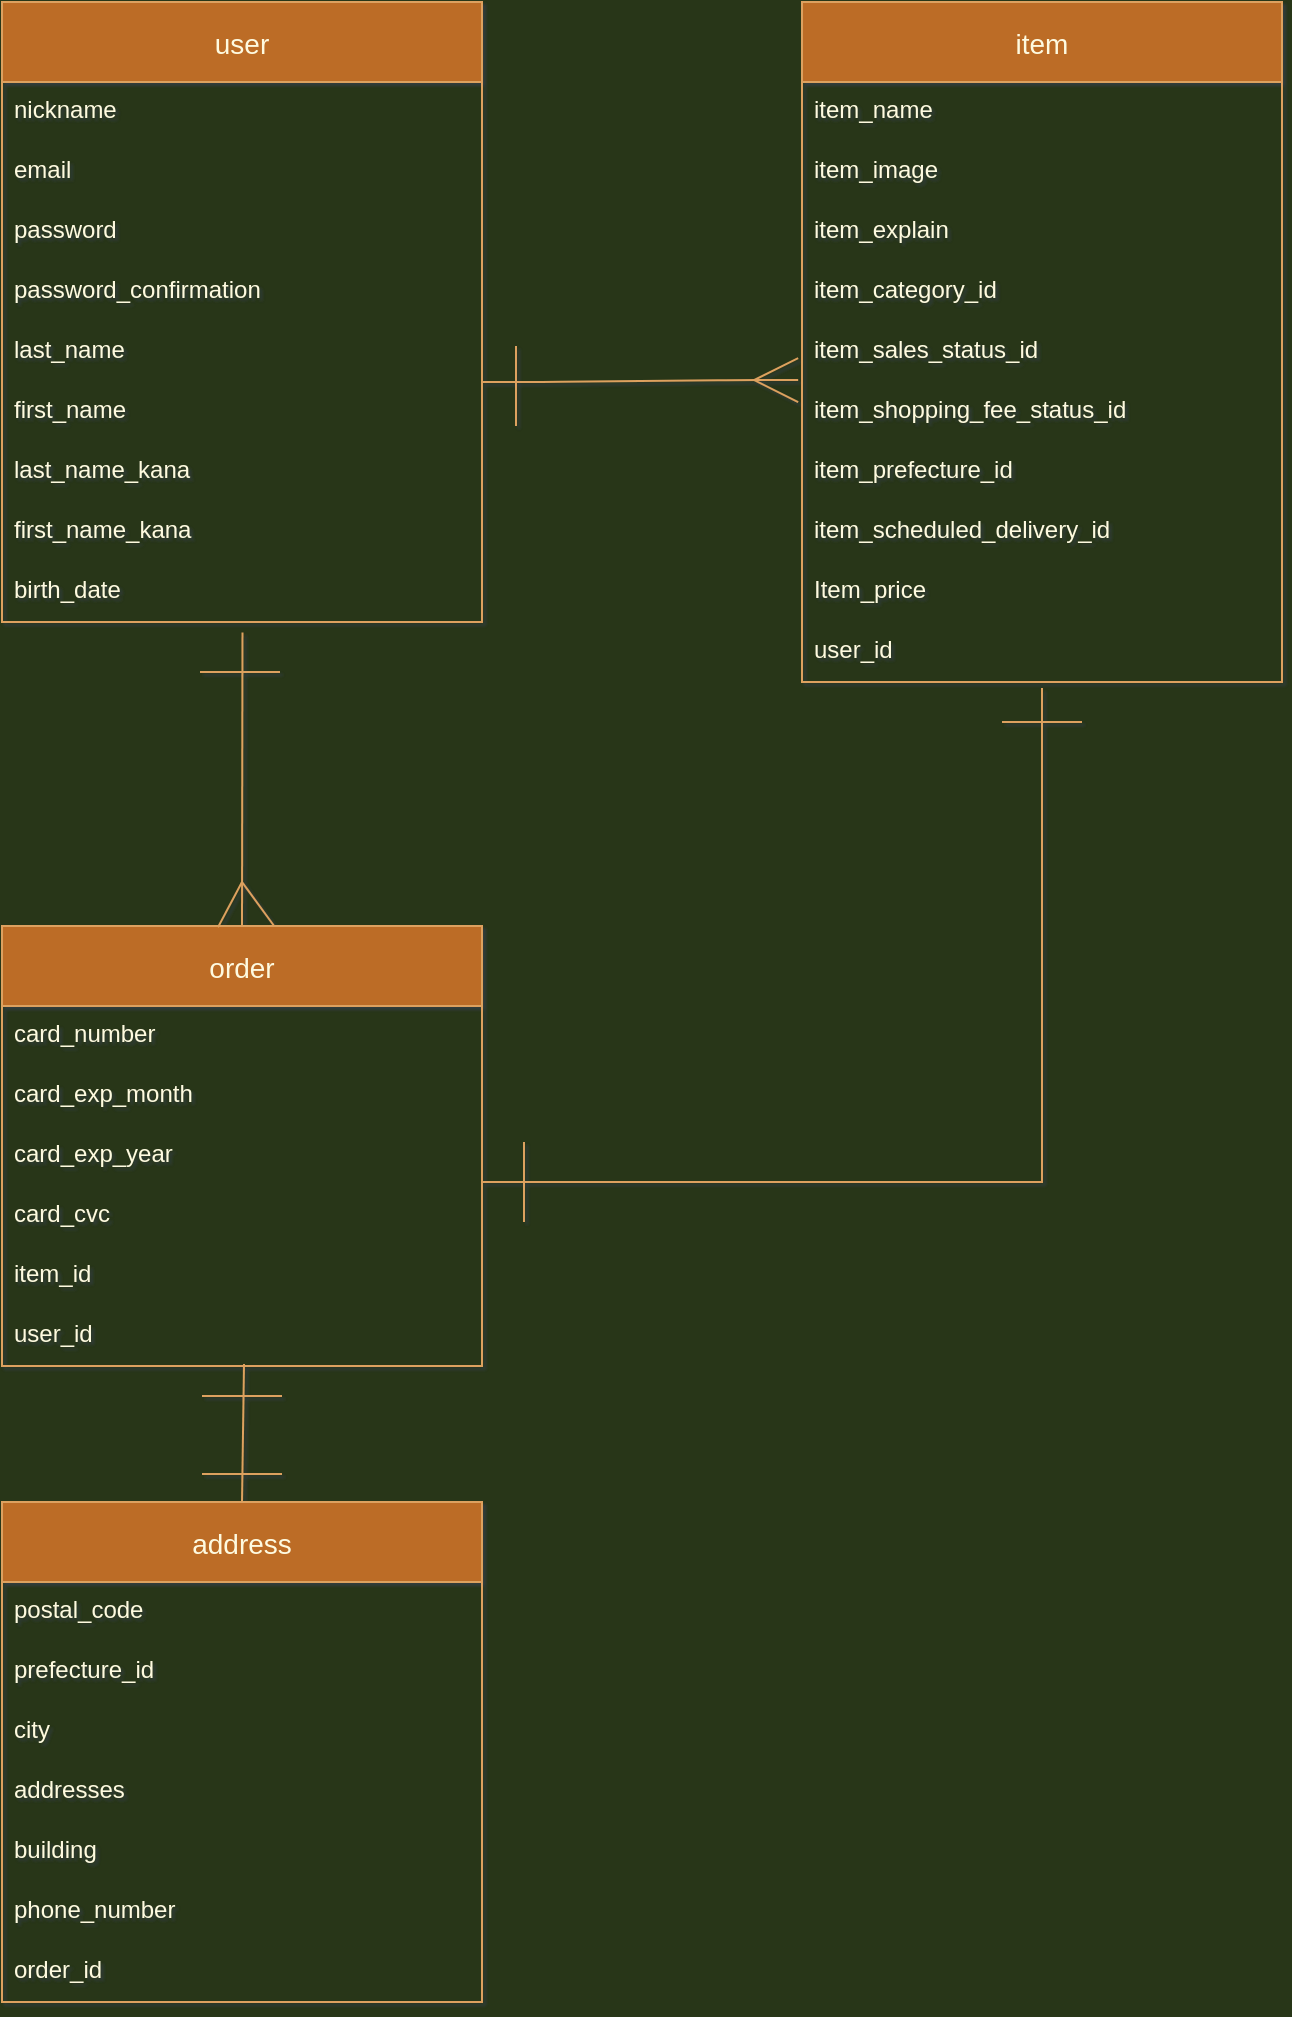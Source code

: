 <mxfile version="14.2.4" type="embed">
    <diagram id="XwJlmf2f93QP7hUauiRV" name="ページ1">
        <mxGraphModel dx="856" dy="821" grid="1" gridSize="10" guides="0" tooltips="1" connect="1" arrows="1" fold="1" page="1" pageScale="1" pageWidth="850" pageHeight="1100" background="#283618" math="0" shadow="1">
            <root>
                <mxCell id="0"/>
                <mxCell id="1" parent="0"/>
                <mxCell id="19" value="user" style="swimlane;fontStyle=0;childLayout=stackLayout;horizontal=1;startSize=40;horizontalStack=0;resizeParent=1;resizeParentMax=0;resizeLast=0;collapsible=1;marginBottom=0;align=center;fontSize=14;fillColor=#BC6C25;strokeColor=#DDA15E;fontColor=#FEFAE0;" vertex="1" parent="1">
                    <mxGeometry x="40" y="50" width="240" height="310" as="geometry"/>
                </mxCell>
                <mxCell id="20" value="nickname&#10;&#10;&#10;&#10;" style="text;strokeColor=none;fillColor=none;spacingLeft=4;spacingRight=4;overflow=hidden;rotatable=0;points=[[0,0.5],[1,0.5]];portConstraint=eastwest;fontSize=12;fontColor=#FEFAE0;" vertex="1" parent="19">
                    <mxGeometry y="40" width="240" height="30" as="geometry"/>
                </mxCell>
                <mxCell id="62" value="email&#10;" style="text;strokeColor=none;fillColor=none;spacingLeft=4;spacingRight=4;overflow=hidden;rotatable=0;points=[[0,0.5],[1,0.5]];portConstraint=eastwest;fontSize=12;fontColor=#FEFAE0;" vertex="1" parent="19">
                    <mxGeometry y="70" width="240" height="30" as="geometry"/>
                </mxCell>
                <mxCell id="63" value="password" style="text;strokeColor=none;fillColor=none;spacingLeft=4;spacingRight=4;overflow=hidden;rotatable=0;points=[[0,0.5],[1,0.5]];portConstraint=eastwest;fontSize=12;fontColor=#FEFAE0;" vertex="1" parent="19">
                    <mxGeometry y="100" width="240" height="30" as="geometry"/>
                </mxCell>
                <mxCell id="64" value="password_confirmation" style="text;strokeColor=none;fillColor=none;spacingLeft=4;spacingRight=4;overflow=hidden;rotatable=0;points=[[0,0.5],[1,0.5]];portConstraint=eastwest;fontSize=12;fontColor=#FEFAE0;" vertex="1" parent="19">
                    <mxGeometry y="130" width="240" height="30" as="geometry"/>
                </mxCell>
                <mxCell id="24" value="last_name&#10;" style="text;strokeColor=none;fillColor=none;spacingLeft=4;spacingRight=4;overflow=hidden;rotatable=0;points=[[0,0.5],[1,0.5]];portConstraint=eastwest;fontSize=12;fontColor=#FEFAE0;" vertex="1" parent="19">
                    <mxGeometry y="160" width="240" height="30" as="geometry"/>
                </mxCell>
                <mxCell id="25" value="first_name&#10;" style="text;strokeColor=none;fillColor=none;spacingLeft=4;spacingRight=4;overflow=hidden;rotatable=0;points=[[0,0.5],[1,0.5]];portConstraint=eastwest;fontSize=12;fontColor=#FEFAE0;" vertex="1" parent="19">
                    <mxGeometry y="190" width="240" height="30" as="geometry"/>
                </mxCell>
                <mxCell id="26" value="last_name_kana" style="text;strokeColor=none;fillColor=none;spacingLeft=4;spacingRight=4;overflow=hidden;rotatable=0;points=[[0,0.5],[1,0.5]];portConstraint=eastwest;fontSize=12;fontColor=#FEFAE0;" vertex="1" parent="19">
                    <mxGeometry y="220" width="240" height="30" as="geometry"/>
                </mxCell>
                <mxCell id="27" value="first_name_kana" style="text;strokeColor=none;fillColor=none;spacingLeft=4;spacingRight=4;overflow=hidden;rotatable=0;points=[[0,0.5],[1,0.5]];portConstraint=eastwest;fontSize=12;fontColor=#FEFAE0;" vertex="1" parent="19">
                    <mxGeometry y="250" width="240" height="30" as="geometry"/>
                </mxCell>
                <mxCell id="29" value="birth_date" style="text;strokeColor=none;fillColor=none;spacingLeft=4;spacingRight=4;overflow=hidden;rotatable=0;points=[[0,0.5],[1,0.5]];portConstraint=eastwest;fontSize=12;fontColor=#FEFAE0;" vertex="1" parent="19">
                    <mxGeometry y="280" width="240" height="30" as="geometry"/>
                </mxCell>
                <mxCell id="33" value="" style="edgeStyle=entityRelationEdgeStyle;fontSize=12;html=1;endArrow=ERmany;strokeColor=#DDA15E;fillColor=#BC6C25;jumpSize=15;endSize=20;startSize=20;entryX=-0.008;entryY=0.967;entryDx=0;entryDy=0;entryPerimeter=0;" edge="1" parent="1" target="14">
                    <mxGeometry width="100" height="100" relative="1" as="geometry">
                        <mxPoint x="280" y="240" as="sourcePoint"/>
                        <mxPoint x="430" y="238" as="targetPoint"/>
                    </mxGeometry>
                </mxCell>
                <mxCell id="8" value="item" style="swimlane;fontStyle=0;childLayout=stackLayout;horizontal=1;startSize=40;horizontalStack=0;resizeParent=1;resizeParentMax=0;resizeLast=0;collapsible=1;marginBottom=0;align=center;fontSize=14;fillColor=#BC6C25;strokeColor=#DDA15E;fontColor=#FEFAE0;" vertex="1" parent="1">
                    <mxGeometry x="440" y="50" width="240" height="340" as="geometry"/>
                </mxCell>
                <mxCell id="9" value="item_name" style="text;strokeColor=none;fillColor=none;spacingLeft=4;spacingRight=4;overflow=hidden;rotatable=0;points=[[0,0.5],[1,0.5]];portConstraint=eastwest;fontSize=12;fontColor=#FEFAE0;" vertex="1" parent="8">
                    <mxGeometry y="40" width="240" height="30" as="geometry"/>
                </mxCell>
                <mxCell id="10" value="item_image" style="text;strokeColor=none;fillColor=none;spacingLeft=4;spacingRight=4;overflow=hidden;rotatable=0;points=[[0,0.5],[1,0.5]];portConstraint=eastwest;fontSize=12;fontColor=#FEFAE0;" vertex="1" parent="8">
                    <mxGeometry y="70" width="240" height="30" as="geometry"/>
                </mxCell>
                <mxCell id="11" value="item_explain" style="text;strokeColor=none;fillColor=none;spacingLeft=4;spacingRight=4;overflow=hidden;rotatable=0;points=[[0,0.5],[1,0.5]];portConstraint=eastwest;fontSize=12;fontColor=#FEFAE0;" vertex="1" parent="8">
                    <mxGeometry y="100" width="240" height="30" as="geometry"/>
                </mxCell>
                <mxCell id="12" value="item_category_id" style="text;strokeColor=none;fillColor=none;spacingLeft=4;spacingRight=4;overflow=hidden;rotatable=0;points=[[0,0.5],[1,0.5]];portConstraint=eastwest;fontSize=12;rounded=1;fontColor=#FEFAE0;" vertex="1" parent="8">
                    <mxGeometry y="130" width="240" height="30" as="geometry"/>
                </mxCell>
                <mxCell id="14" value="item_sales_status_id" style="text;strokeColor=none;fillColor=none;spacingLeft=4;spacingRight=4;overflow=hidden;rotatable=0;points=[[0,0.5],[1,0.5]];portConstraint=eastwest;fontSize=12;fontColor=#FEFAE0;" vertex="1" parent="8">
                    <mxGeometry y="160" width="240" height="30" as="geometry"/>
                </mxCell>
                <mxCell id="15" value="item_shopping_fee_status_id" style="text;strokeColor=none;fillColor=none;spacingLeft=4;spacingRight=4;overflow=hidden;rotatable=0;points=[[0,0.5],[1,0.5]];portConstraint=eastwest;fontSize=12;fontColor=#FEFAE0;" vertex="1" parent="8">
                    <mxGeometry y="190" width="240" height="30" as="geometry"/>
                </mxCell>
                <mxCell id="16" value="item_prefecture_id" style="text;strokeColor=none;fillColor=none;spacingLeft=4;spacingRight=4;overflow=hidden;rotatable=0;points=[[0,0.5],[1,0.5]];portConstraint=eastwest;fontSize=12;fontColor=#FEFAE0;" vertex="1" parent="8">
                    <mxGeometry y="220" width="240" height="30" as="geometry"/>
                </mxCell>
                <mxCell id="17" value="item_scheduled_delivery_id" style="text;strokeColor=none;fillColor=none;spacingLeft=4;spacingRight=4;overflow=hidden;rotatable=0;points=[[0,0.5],[1,0.5]];portConstraint=eastwest;fontSize=12;fontColor=#FEFAE0;" vertex="1" parent="8">
                    <mxGeometry y="250" width="240" height="30" as="geometry"/>
                </mxCell>
                <mxCell id="18" value="Item_price&#10;" style="text;strokeColor=none;fillColor=none;spacingLeft=4;spacingRight=4;overflow=hidden;rotatable=0;points=[[0,0.5],[1,0.5]];portConstraint=eastwest;fontSize=12;fontColor=#FEFAE0;" vertex="1" parent="8">
                    <mxGeometry y="280" width="240" height="30" as="geometry"/>
                </mxCell>
                <mxCell id="65" value="user_id" style="text;strokeColor=none;fillColor=none;spacingLeft=4;spacingRight=4;overflow=hidden;rotatable=0;points=[[0,0.5],[1,0.5]];portConstraint=eastwest;fontSize=12;fontColor=#FEFAE0;" vertex="1" parent="8">
                    <mxGeometry y="310" width="240" height="30" as="geometry"/>
                </mxCell>
                <mxCell id="35" value="order" style="swimlane;fontStyle=0;childLayout=stackLayout;horizontal=1;startSize=40;horizontalStack=0;resizeParent=1;resizeParentMax=0;resizeLast=0;collapsible=1;marginBottom=0;align=center;fontSize=14;fillColor=#BC6C25;strokeColor=#DDA15E;fontColor=#FEFAE0;" vertex="1" parent="1">
                    <mxGeometry x="40" y="512" width="240" height="220" as="geometry"/>
                </mxCell>
                <mxCell id="36" value="card_number" style="text;strokeColor=none;fillColor=none;spacingLeft=4;spacingRight=4;overflow=hidden;rotatable=0;points=[[0,0.5],[1,0.5]];portConstraint=eastwest;fontSize=12;fontColor=#FEFAE0;" vertex="1" parent="35">
                    <mxGeometry y="40" width="240" height="30" as="geometry"/>
                </mxCell>
                <mxCell id="37" value="card_exp_month" style="text;strokeColor=none;fillColor=none;spacingLeft=4;spacingRight=4;overflow=hidden;rotatable=0;points=[[0,0.5],[1,0.5]];portConstraint=eastwest;fontSize=12;fontColor=#FEFAE0;" vertex="1" parent="35">
                    <mxGeometry y="70" width="240" height="30" as="geometry"/>
                </mxCell>
                <mxCell id="38" value="card_exp_year" style="text;strokeColor=none;fillColor=none;spacingLeft=4;spacingRight=4;overflow=hidden;rotatable=0;points=[[0,0.5],[1,0.5]];portConstraint=eastwest;fontSize=12;fontColor=#FEFAE0;" vertex="1" parent="35">
                    <mxGeometry y="100" width="240" height="30" as="geometry"/>
                </mxCell>
                <mxCell id="39" value="card_cvc" style="text;strokeColor=none;fillColor=none;spacingLeft=4;spacingRight=4;overflow=hidden;rotatable=0;points=[[0,0.5],[1,0.5]];portConstraint=eastwest;fontSize=12;fontColor=#FEFAE0;" vertex="1" parent="35">
                    <mxGeometry y="130" width="240" height="30" as="geometry"/>
                </mxCell>
                <mxCell id="66" value="item_id" style="text;strokeColor=none;fillColor=none;spacingLeft=4;spacingRight=4;overflow=hidden;rotatable=0;points=[[0,0.5],[1,0.5]];portConstraint=eastwest;fontSize=12;fontColor=#FEFAE0;" vertex="1" parent="35">
                    <mxGeometry y="160" width="240" height="30" as="geometry"/>
                </mxCell>
                <mxCell id="67" value="user_id&#10;" style="text;strokeColor=none;fillColor=none;spacingLeft=4;spacingRight=4;overflow=hidden;rotatable=0;points=[[0,0.5],[1,0.5]];portConstraint=eastwest;fontSize=12;fontColor=#FEFAE0;" vertex="1" parent="35">
                    <mxGeometry y="190" width="240" height="30" as="geometry"/>
                </mxCell>
                <mxCell id="51" value="" style="endArrow=none;html=1;rounded=0;strokeColor=#DDA15E;fillColor=#BC6C25;fontColor=#FEFAE0;exitX=0.5;exitY=1.1;exitDx=0;exitDy=0;exitPerimeter=0;" edge="1" parent="1" source="65">
                    <mxGeometry relative="1" as="geometry">
                        <mxPoint x="560" y="420" as="sourcePoint"/>
                        <mxPoint x="560" y="640" as="targetPoint"/>
                        <Array as="points">
                            <mxPoint x="560" y="640"/>
                            <mxPoint x="280" y="640"/>
                        </Array>
                    </mxGeometry>
                </mxCell>
                <mxCell id="52" value="" style="endArrow=none;html=1;rounded=0;strokeColor=#DDA15E;fillColor=#BC6C25;fontColor=#FEFAE0;" edge="1" parent="1">
                    <mxGeometry relative="1" as="geometry">
                        <mxPoint x="139" y="385" as="sourcePoint"/>
                        <mxPoint x="179" y="385" as="targetPoint"/>
                        <Array as="points">
                            <mxPoint x="170" y="385"/>
                        </Array>
                    </mxGeometry>
                </mxCell>
                <mxCell id="53" value="" style="endArrow=none;html=1;rounded=0;strokeColor=#DDA15E;fillColor=#BC6C25;fontColor=#FEFAE0;" edge="1" parent="1">
                    <mxGeometry relative="1" as="geometry">
                        <mxPoint x="297" y="262" as="sourcePoint"/>
                        <mxPoint x="297" y="222" as="targetPoint"/>
                    </mxGeometry>
                </mxCell>
                <mxCell id="54" value="" style="endArrow=none;html=1;rounded=0;strokeColor=#DDA15E;fillColor=#BC6C25;fontColor=#FEFAE0;" edge="1" parent="1">
                    <mxGeometry relative="1" as="geometry">
                        <mxPoint x="540" y="410" as="sourcePoint"/>
                        <mxPoint x="580" y="410" as="targetPoint"/>
                        <Array as="points"/>
                    </mxGeometry>
                </mxCell>
                <mxCell id="55" value="" style="endArrow=none;html=1;rounded=0;strokeColor=#DDA15E;fillColor=#BC6C25;fontColor=#FEFAE0;" edge="1" parent="1">
                    <mxGeometry relative="1" as="geometry">
                        <mxPoint x="301" y="620" as="sourcePoint"/>
                        <mxPoint x="301" y="650" as="targetPoint"/>
                        <Array as="points">
                            <mxPoint x="301" y="620"/>
                            <mxPoint x="301" y="660"/>
                        </Array>
                    </mxGeometry>
                </mxCell>
                <mxCell id="56" value="" style="endArrow=none;html=1;rounded=0;strokeColor=#DDA15E;fillColor=#BC6C25;fontColor=#FEFAE0;entryX=0.5;entryY=0;entryDx=0;entryDy=0;exitX=0.501;exitY=1.175;exitDx=0;exitDy=0;exitPerimeter=0;" edge="1" parent="1" source="29" target="35">
                    <mxGeometry relative="1" as="geometry">
                        <mxPoint x="160" y="422" as="sourcePoint"/>
                        <mxPoint x="180" y="460" as="targetPoint"/>
                        <Array as="points"/>
                    </mxGeometry>
                </mxCell>
                <mxCell id="60" value="" style="endArrow=none;html=1;rounded=0;strokeColor=#DDA15E;fillColor=#BC6C25;fontColor=#FEFAE0;exitX=0.567;exitY=0;exitDx=0;exitDy=0;exitPerimeter=0;" edge="1" parent="1" source="35">
                    <mxGeometry relative="1" as="geometry">
                        <mxPoint x="140" y="448" as="sourcePoint"/>
                        <mxPoint x="160" y="490" as="targetPoint"/>
                    </mxGeometry>
                </mxCell>
                <mxCell id="61" value="" style="endArrow=none;html=1;rounded=0;strokeColor=#DDA15E;fillColor=#BC6C25;fontColor=#FEFAE0;exitX=0.45;exitY=0.003;exitDx=0;exitDy=0;exitPerimeter=0;" edge="1" parent="1" source="35">
                    <mxGeometry relative="1" as="geometry">
                        <mxPoint x="120" y="459" as="sourcePoint"/>
                        <mxPoint x="160" y="490" as="targetPoint"/>
                    </mxGeometry>
                </mxCell>
                <mxCell id="68" value="address" style="swimlane;fontStyle=0;childLayout=stackLayout;horizontal=1;startSize=40;horizontalStack=0;resizeParent=1;resizeParentMax=0;resizeLast=0;collapsible=1;marginBottom=0;align=center;fontSize=14;fillColor=#BC6C25;strokeColor=#DDA15E;fontColor=#FEFAE0;" vertex="1" parent="1">
                    <mxGeometry x="40" y="800" width="240" height="250" as="geometry"/>
                </mxCell>
                <mxCell id="73" value="postal_code" style="text;strokeColor=none;fillColor=none;spacingLeft=4;spacingRight=4;overflow=hidden;rotatable=0;points=[[0,0.5],[1,0.5]];portConstraint=eastwest;fontSize=12;fontColor=#FEFAE0;" vertex="1" parent="68">
                    <mxGeometry y="40" width="240" height="30" as="geometry"/>
                </mxCell>
                <mxCell id="74" value="prefecture_id" style="text;strokeColor=none;fillColor=none;spacingLeft=4;spacingRight=4;overflow=hidden;rotatable=0;points=[[0,0.5],[1,0.5]];portConstraint=eastwest;fontSize=12;fontColor=#FEFAE0;" vertex="1" parent="68">
                    <mxGeometry y="70" width="240" height="30" as="geometry"/>
                </mxCell>
                <mxCell id="75" value="city" style="text;strokeColor=none;fillColor=none;spacingLeft=4;spacingRight=4;overflow=hidden;rotatable=0;points=[[0,0.5],[1,0.5]];portConstraint=eastwest;fontSize=12;fontColor=#FEFAE0;" vertex="1" parent="68">
                    <mxGeometry y="100" width="240" height="30" as="geometry"/>
                </mxCell>
                <mxCell id="76" value="addresses&#10;" style="text;strokeColor=none;fillColor=none;spacingLeft=4;spacingRight=4;overflow=hidden;rotatable=0;points=[[0,0.5],[1,0.5]];portConstraint=eastwest;fontSize=12;fontColor=#FEFAE0;" vertex="1" parent="68">
                    <mxGeometry y="130" width="240" height="30" as="geometry"/>
                </mxCell>
                <mxCell id="77" value="building" style="text;strokeColor=none;fillColor=none;spacingLeft=4;spacingRight=4;overflow=hidden;rotatable=0;points=[[0,0.5],[1,0.5]];portConstraint=eastwest;fontSize=12;fontColor=#FEFAE0;" vertex="1" parent="68">
                    <mxGeometry y="160" width="240" height="30" as="geometry"/>
                </mxCell>
                <mxCell id="78" value="phone_number" style="text;strokeColor=none;fillColor=none;spacingLeft=4;spacingRight=4;overflow=hidden;rotatable=0;points=[[0,0.5],[1,0.5]];portConstraint=eastwest;fontSize=12;fontColor=#FEFAE0;" vertex="1" parent="68">
                    <mxGeometry y="190" width="240" height="30" as="geometry"/>
                </mxCell>
                <mxCell id="79" value="order_id" style="text;strokeColor=none;fillColor=none;spacingLeft=4;spacingRight=4;overflow=hidden;rotatable=0;points=[[0,0.5],[1,0.5]];portConstraint=eastwest;fontSize=12;fontColor=#FEFAE0;" vertex="1" parent="68">
                    <mxGeometry y="220" width="240" height="30" as="geometry"/>
                </mxCell>
                <mxCell id="81" value="" style="endArrow=none;html=1;rounded=0;strokeColor=#DDA15E;fillColor=#BC6C25;fontColor=#FEFAE0;entryX=0.5;entryY=0;entryDx=0;entryDy=0;" edge="1" parent="1" target="68">
                    <mxGeometry relative="1" as="geometry">
                        <mxPoint x="161" y="731" as="sourcePoint"/>
                        <mxPoint x="161" y="791" as="targetPoint"/>
                        <Array as="points"/>
                    </mxGeometry>
                </mxCell>
                <mxCell id="82" value="" style="endArrow=none;html=1;rounded=0;strokeColor=#DDA15E;fillColor=#BC6C25;fontColor=#FEFAE0;" edge="1" parent="1">
                    <mxGeometry relative="1" as="geometry">
                        <mxPoint x="140" y="747" as="sourcePoint"/>
                        <mxPoint x="180" y="747" as="targetPoint"/>
                        <Array as="points">
                            <mxPoint x="171" y="747"/>
                        </Array>
                    </mxGeometry>
                </mxCell>
                <mxCell id="83" value="" style="endArrow=none;html=1;rounded=0;strokeColor=#DDA15E;fillColor=#BC6C25;fontColor=#FEFAE0;" edge="1" parent="1">
                    <mxGeometry relative="1" as="geometry">
                        <mxPoint x="140" y="786" as="sourcePoint"/>
                        <mxPoint x="180" y="786" as="targetPoint"/>
                        <Array as="points">
                            <mxPoint x="171" y="786"/>
                        </Array>
                    </mxGeometry>
                </mxCell>
            </root>
        </mxGraphModel>
    </diagram>
</mxfile>